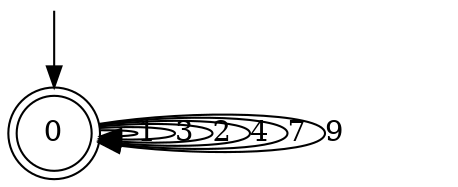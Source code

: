 digraph g {

	s0 [shape="doublecircle" label="0"];
	s0 -> s0 [label="1"];
	s0 -> s0 [label="3"];
	s0 -> s0 [label="2"];
	s0 -> s0 [label="4"];
	s0 -> s0 [label="7"];
	s0 -> s0 [label="9"];

__start0 [label="" shape="none" width="0" height="0"];
__start0 -> s0;

}
